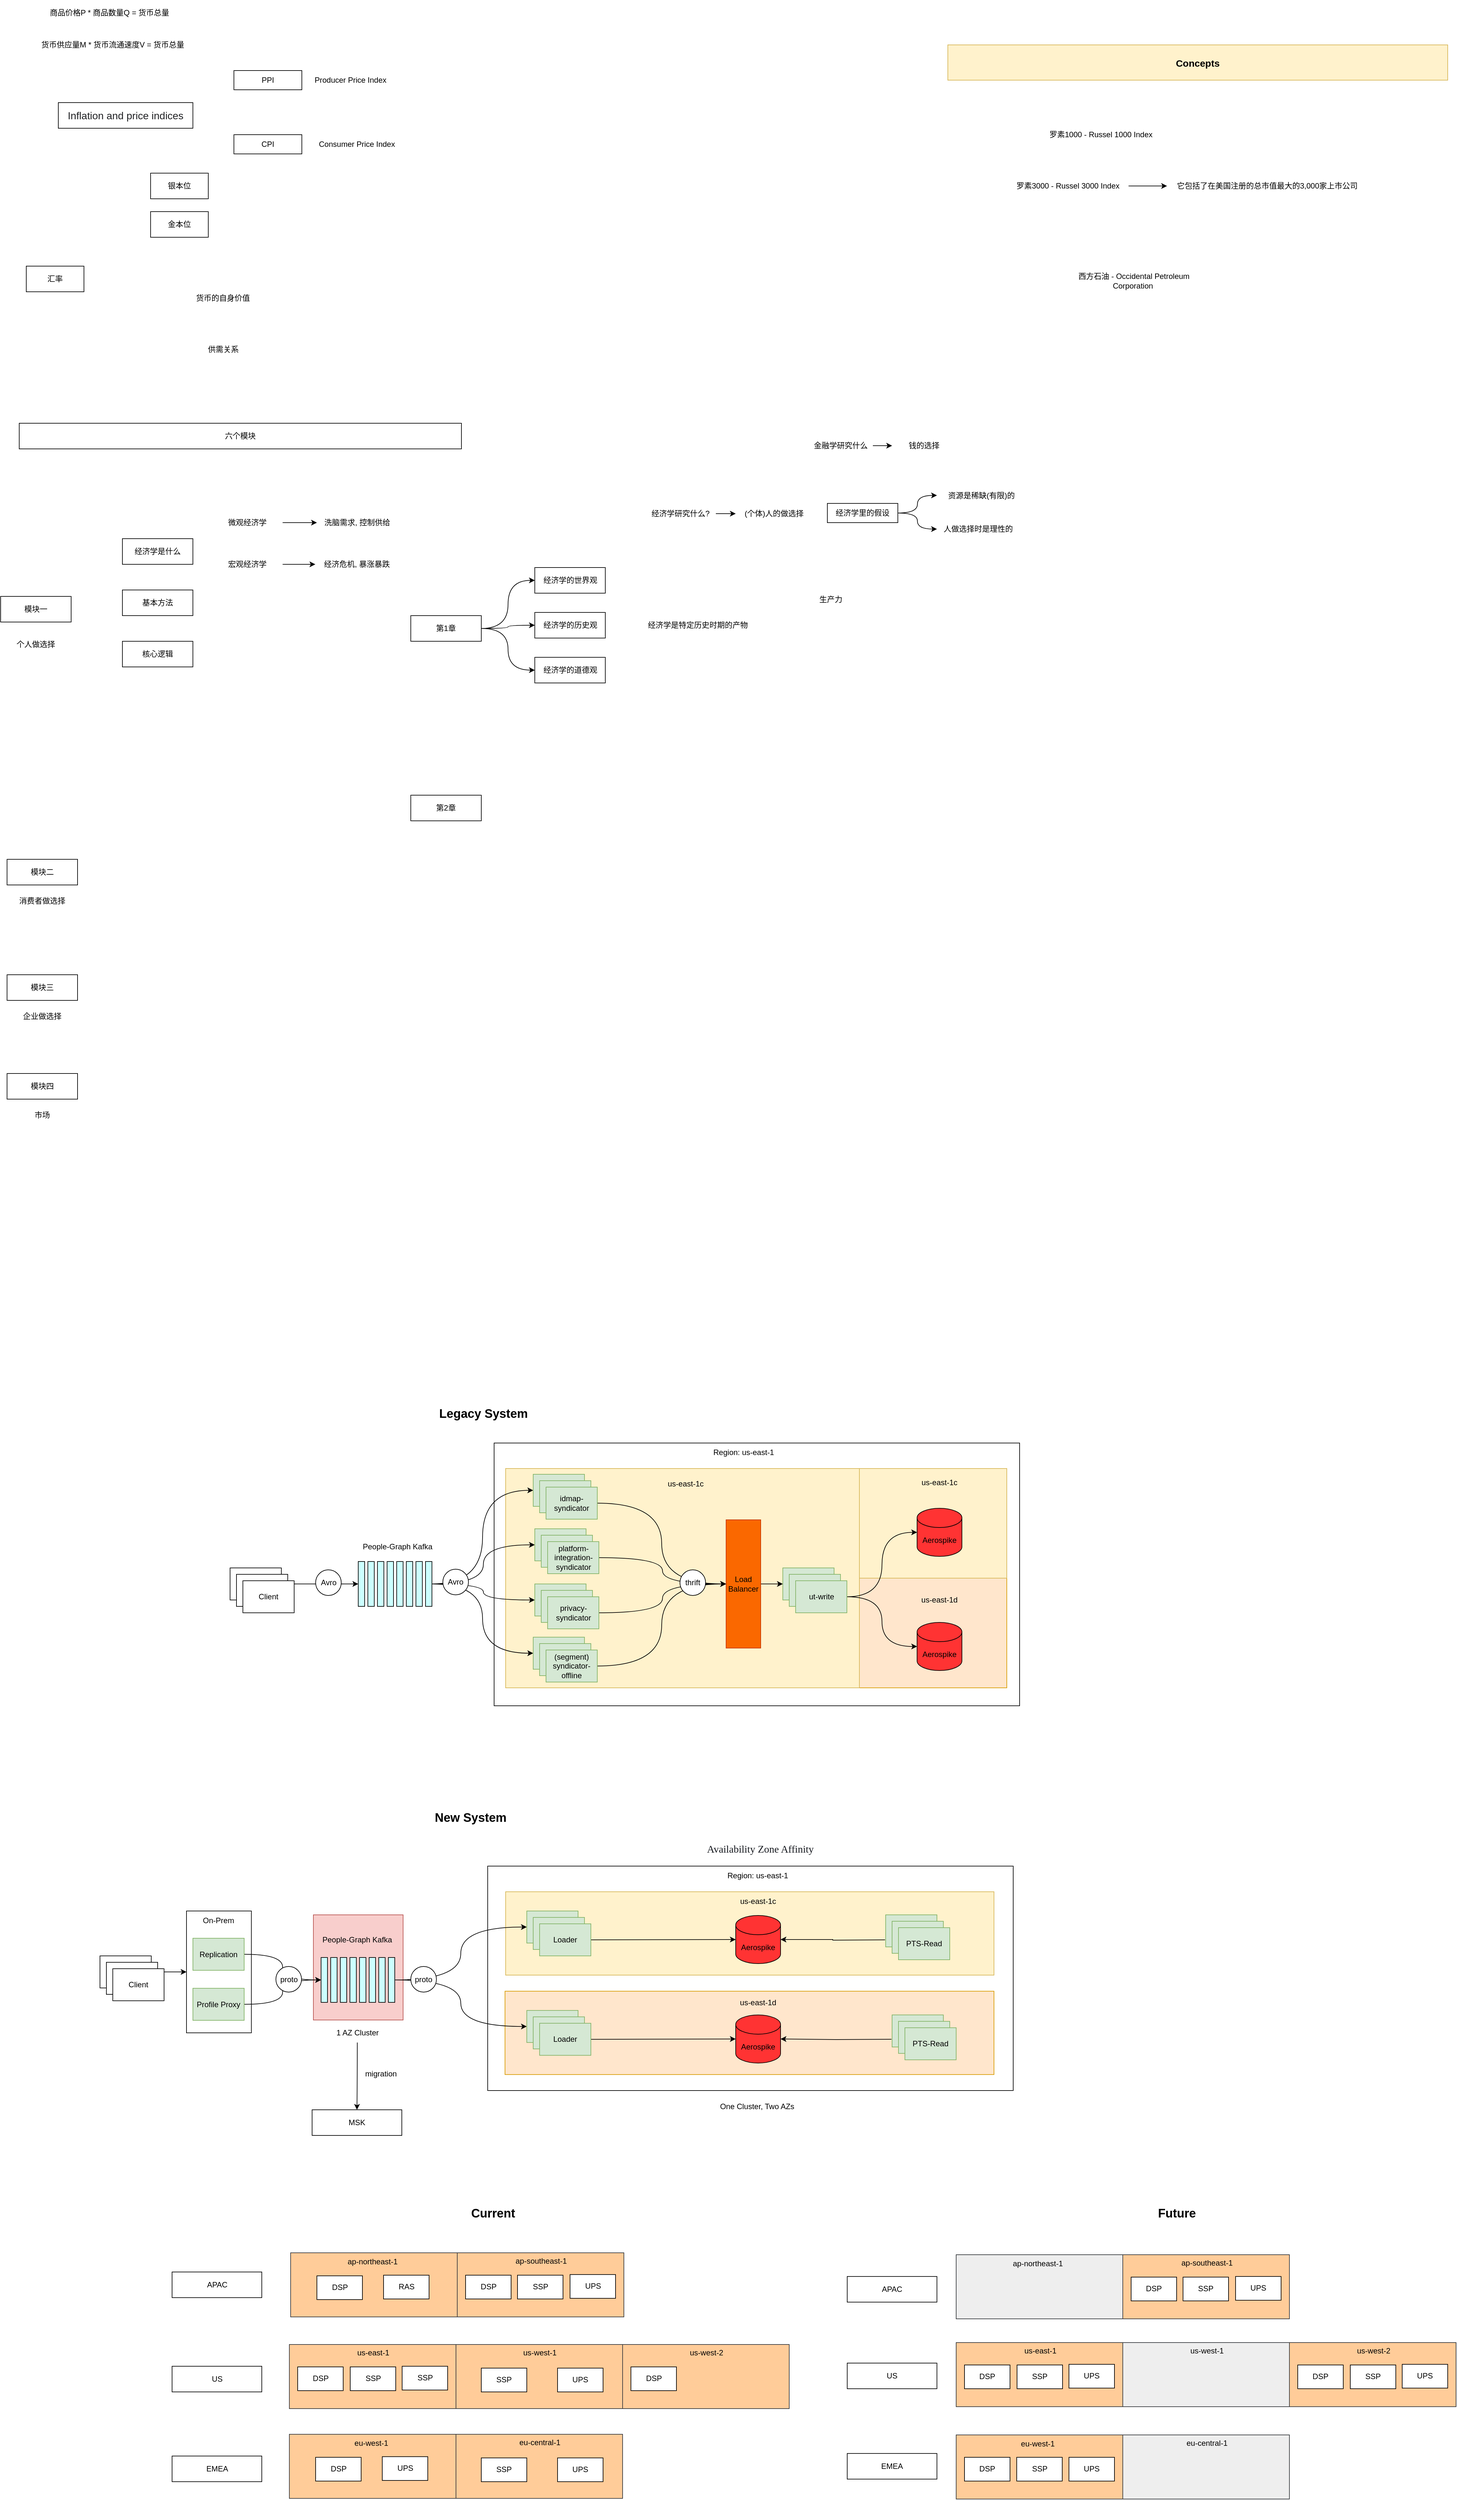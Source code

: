 <mxfile version="21.5.1" type="github">
  <diagram id="FEQaooY9dVQ4uySeMqfo" name="Page-1">
    <mxGraphModel dx="1134" dy="597" grid="1" gridSize="10" guides="1" tooltips="1" connect="1" arrows="1" fold="1" page="1" pageScale="1" pageWidth="827" pageHeight="1169" math="0" shadow="0">
      <root>
        <mxCell id="0" />
        <mxCell id="1" parent="0" />
        <mxCell id="v97wUEo3RC2g7USDm_2v-241" value="" style="rounded=0;whiteSpace=wrap;html=1;fillColor=#ffcc99;strokeColor=#36393d;" parent="1" vertex="1">
          <mxGeometry x="752.5" y="3553" width="260" height="100" as="geometry" />
        </mxCell>
        <mxCell id="v97wUEo3RC2g7USDm_2v-229" value="" style="rounded=0;whiteSpace=wrap;html=1;fillColor=#ffcc99;strokeColor=#36393d;" parent="1" vertex="1">
          <mxGeometry x="492.5" y="3553" width="260" height="100" as="geometry" />
        </mxCell>
        <mxCell id="v97wUEo3RC2g7USDm_2v-215" value="" style="rounded=0;whiteSpace=wrap;html=1;fillColor=#f8cecc;strokeColor=#b85450;" parent="1" vertex="1">
          <mxGeometry x="528" y="3026" width="140" height="164" as="geometry" />
        </mxCell>
        <mxCell id="v97wUEo3RC2g7USDm_2v-212" value="" style="rounded=0;whiteSpace=wrap;html=1;" parent="1" vertex="1">
          <mxGeometry x="810" y="2290.25" width="820" height="409.75" as="geometry" />
        </mxCell>
        <mxCell id="v97wUEo3RC2g7USDm_2v-171" value="" style="rounded=0;whiteSpace=wrap;html=1;" parent="1" vertex="1">
          <mxGeometry x="330" y="3020" width="101.25" height="190" as="geometry" />
        </mxCell>
        <mxCell id="v97wUEo3RC2g7USDm_2v-160" value="" style="rounded=0;whiteSpace=wrap;html=1;fillColor=#ffe6cc;strokeColor=#d79b00;" parent="1" vertex="1">
          <mxGeometry x="1380" y="2501" width="230" height="171" as="geometry" />
        </mxCell>
        <mxCell id="v97wUEo3RC2g7USDm_2v-159" value="" style="rounded=0;whiteSpace=wrap;html=1;fillColor=#fff2cc;strokeColor=#d6b656;" parent="1" vertex="1">
          <mxGeometry x="1380" y="2330" width="230" height="171" as="geometry" />
        </mxCell>
        <mxCell id="v97wUEo3RC2g7USDm_2v-138" value="" style="rounded=0;whiteSpace=wrap;html=1;fillColor=#fff2cc;strokeColor=#d6b656;" parent="1" vertex="1">
          <mxGeometry x="828" y="2330" width="552" height="342" as="geometry" />
        </mxCell>
        <mxCell id="v97wUEo3RC2g7USDm_2v-134" value="" style="rounded=0;whiteSpace=wrap;html=1;" parent="1" vertex="1">
          <mxGeometry x="800" y="2950" width="820" height="350" as="geometry" />
        </mxCell>
        <mxCell id="v97wUEo3RC2g7USDm_2v-127" value="" style="rounded=0;whiteSpace=wrap;html=1;fillColor=#ffe6cc;strokeColor=#d79b00;" parent="1" vertex="1">
          <mxGeometry x="827" y="3145.07" width="763" height="130" as="geometry" />
        </mxCell>
        <mxCell id="v97wUEo3RC2g7USDm_2v-126" value="" style="rounded=0;whiteSpace=wrap;html=1;fillColor=#fff2cc;strokeColor=#d6b656;" parent="1" vertex="1">
          <mxGeometry x="828" y="2990" width="762" height="130" as="geometry" />
        </mxCell>
        <mxCell id="7ZAmrwiSJ0UzYu6t1PN0-1" value="&lt;meta charset=&quot;utf-8&quot;&gt;&lt;span style=&quot;color: rgb(32, 33, 36); font-family: arial, sans-serif; font-size: 16px; font-style: normal; font-variant-ligatures: normal; font-variant-caps: normal; font-weight: 400; letter-spacing: normal; orphans: 2; text-align: left; text-indent: 0px; text-transform: none; widows: 2; word-spacing: 0px; -webkit-text-stroke-width: 0px; background-color: rgb(255, 255, 255); text-decoration-thickness: initial; text-decoration-style: initial; text-decoration-color: initial; float: none; display: inline !important;&quot;&gt;Inflation and price indices&lt;/span&gt;" style="rounded=0;whiteSpace=wrap;html=1;" parent="1" vertex="1">
          <mxGeometry x="130" y="200" width="210" height="40" as="geometry" />
        </mxCell>
        <mxCell id="7ZAmrwiSJ0UzYu6t1PN0-2" value="PPI" style="rounded=0;whiteSpace=wrap;html=1;" parent="1" vertex="1">
          <mxGeometry x="404" y="150" width="106" height="30" as="geometry" />
        </mxCell>
        <mxCell id="7ZAmrwiSJ0UzYu6t1PN0-3" value="CPI" style="rounded=0;whiteSpace=wrap;html=1;" parent="1" vertex="1">
          <mxGeometry x="404" y="250" width="106" height="30" as="geometry" />
        </mxCell>
        <mxCell id="7ZAmrwiSJ0UzYu6t1PN0-4" value="商品价格P * 商品数量Q = 货币总量" style="text;html=1;strokeColor=none;fillColor=none;align=center;verticalAlign=middle;whiteSpace=wrap;rounded=0;" parent="1" vertex="1">
          <mxGeometry x="100" y="40" width="220" height="40" as="geometry" />
        </mxCell>
        <mxCell id="7ZAmrwiSJ0UzYu6t1PN0-5" value="货币供应量M * 货币流通速度V = 货币总量" style="text;html=1;strokeColor=none;fillColor=none;align=center;verticalAlign=middle;whiteSpace=wrap;rounded=0;" parent="1" vertex="1">
          <mxGeometry x="100" y="90" width="230" height="40" as="geometry" />
        </mxCell>
        <mxCell id="7yAb5BUQetIWKF0Ahpb2-2" value="Consumer Price Index" style="text;html=1;strokeColor=none;fillColor=none;align=center;verticalAlign=middle;whiteSpace=wrap;rounded=0;" parent="1" vertex="1">
          <mxGeometry x="531" y="250" width="130" height="30" as="geometry" />
        </mxCell>
        <mxCell id="7yAb5BUQetIWKF0Ahpb2-3" value="Producer Price Index" style="text;html=1;strokeColor=none;fillColor=none;align=center;verticalAlign=middle;whiteSpace=wrap;rounded=0;" parent="1" vertex="1">
          <mxGeometry x="521" y="150" width="130" height="30" as="geometry" />
        </mxCell>
        <mxCell id="p8B3vNbWqnkyeuB6N2Xi-1" value="汇率" style="rounded=0;whiteSpace=wrap;html=1;" parent="1" vertex="1">
          <mxGeometry x="80" y="455" width="90" height="40" as="geometry" />
        </mxCell>
        <mxCell id="p8B3vNbWqnkyeuB6N2Xi-2" value="银本位" style="rounded=0;whiteSpace=wrap;html=1;" parent="1" vertex="1">
          <mxGeometry x="274" y="310" width="90" height="40" as="geometry" />
        </mxCell>
        <mxCell id="p8B3vNbWqnkyeuB6N2Xi-3" value="金本位" style="rounded=0;whiteSpace=wrap;html=1;" parent="1" vertex="1">
          <mxGeometry x="274" y="370" width="90" height="40" as="geometry" />
        </mxCell>
        <mxCell id="p8B3vNbWqnkyeuB6N2Xi-4" value="货币的自身价值" style="text;html=1;strokeColor=none;fillColor=none;align=center;verticalAlign=middle;whiteSpace=wrap;rounded=0;" parent="1" vertex="1">
          <mxGeometry x="294" y="490" width="186" height="30" as="geometry" />
        </mxCell>
        <mxCell id="p8B3vNbWqnkyeuB6N2Xi-5" value="供需关系" style="text;html=1;strokeColor=none;fillColor=none;align=center;verticalAlign=middle;whiteSpace=wrap;rounded=0;" parent="1" vertex="1">
          <mxGeometry x="330" y="570" width="115" height="30" as="geometry" />
        </mxCell>
        <mxCell id="v97wUEo3RC2g7USDm_2v-1" value="经济学是什么" style="rounded=0;whiteSpace=wrap;html=1;" parent="1" vertex="1">
          <mxGeometry x="230" y="880" width="110" height="40" as="geometry" />
        </mxCell>
        <mxCell id="v97wUEo3RC2g7USDm_2v-2" value="模块一" style="rounded=0;whiteSpace=wrap;html=1;" parent="1" vertex="1">
          <mxGeometry x="40" y="970" width="110" height="40" as="geometry" />
        </mxCell>
        <mxCell id="v97wUEo3RC2g7USDm_2v-3" value="基本方法" style="rounded=0;whiteSpace=wrap;html=1;" parent="1" vertex="1">
          <mxGeometry x="230" y="960" width="110" height="40" as="geometry" />
        </mxCell>
        <mxCell id="v97wUEo3RC2g7USDm_2v-4" value="核心逻辑" style="rounded=0;whiteSpace=wrap;html=1;" parent="1" vertex="1">
          <mxGeometry x="230" y="1040" width="110" height="40" as="geometry" />
        </mxCell>
        <mxCell id="v97wUEo3RC2g7USDm_2v-5" value="模块二" style="rounded=0;whiteSpace=wrap;html=1;" parent="1" vertex="1">
          <mxGeometry x="50" y="1380" width="110" height="40" as="geometry" />
        </mxCell>
        <mxCell id="v97wUEo3RC2g7USDm_2v-6" value="六个模块" style="rounded=0;whiteSpace=wrap;html=1;" parent="1" vertex="1">
          <mxGeometry x="69" y="700" width="690" height="40" as="geometry" />
        </mxCell>
        <mxCell id="v97wUEo3RC2g7USDm_2v-7" value="洗脑需求, 控制供给" style="text;html=1;strokeColor=none;fillColor=none;align=center;verticalAlign=middle;whiteSpace=wrap;rounded=0;" parent="1" vertex="1">
          <mxGeometry x="533.5" y="845" width="125" height="20" as="geometry" />
        </mxCell>
        <mxCell id="v97wUEo3RC2g7USDm_2v-8" value="经济危机, 暴涨暴跌" style="text;html=1;strokeColor=none;fillColor=none;align=center;verticalAlign=middle;whiteSpace=wrap;rounded=0;" parent="1" vertex="1">
          <mxGeometry x="531" y="910" width="130" height="20" as="geometry" />
        </mxCell>
        <mxCell id="v97wUEo3RC2g7USDm_2v-13" value="" style="edgeStyle=orthogonalEdgeStyle;rounded=0;orthogonalLoop=1;jettySize=auto;html=1;" parent="1" source="v97wUEo3RC2g7USDm_2v-9" target="v97wUEo3RC2g7USDm_2v-7" edge="1">
          <mxGeometry relative="1" as="geometry" />
        </mxCell>
        <mxCell id="v97wUEo3RC2g7USDm_2v-9" value="微观经济学" style="text;html=1;strokeColor=none;fillColor=none;align=center;verticalAlign=middle;whiteSpace=wrap;rounded=0;" parent="1" vertex="1">
          <mxGeometry x="370" y="840" width="110" height="30" as="geometry" />
        </mxCell>
        <mxCell id="v97wUEo3RC2g7USDm_2v-12" value="" style="edgeStyle=orthogonalEdgeStyle;rounded=0;orthogonalLoop=1;jettySize=auto;html=1;curved=1;" parent="1" source="v97wUEo3RC2g7USDm_2v-10" target="v97wUEo3RC2g7USDm_2v-8" edge="1">
          <mxGeometry relative="1" as="geometry" />
        </mxCell>
        <mxCell id="v97wUEo3RC2g7USDm_2v-10" value="宏观经济学" style="text;html=1;strokeColor=none;fillColor=none;align=center;verticalAlign=middle;whiteSpace=wrap;rounded=0;" parent="1" vertex="1">
          <mxGeometry x="370" y="905" width="110" height="30" as="geometry" />
        </mxCell>
        <mxCell id="v97wUEo3RC2g7USDm_2v-22" style="edgeStyle=orthogonalEdgeStyle;curved=1;rounded=0;orthogonalLoop=1;jettySize=auto;html=1;entryX=0;entryY=0.5;entryDx=0;entryDy=0;" parent="1" source="v97wUEo3RC2g7USDm_2v-15" target="v97wUEo3RC2g7USDm_2v-16" edge="1">
          <mxGeometry relative="1" as="geometry" />
        </mxCell>
        <mxCell id="v97wUEo3RC2g7USDm_2v-23" style="edgeStyle=orthogonalEdgeStyle;curved=1;rounded=0;orthogonalLoop=1;jettySize=auto;html=1;entryX=0;entryY=0.5;entryDx=0;entryDy=0;" parent="1" source="v97wUEo3RC2g7USDm_2v-15" target="v97wUEo3RC2g7USDm_2v-17" edge="1">
          <mxGeometry relative="1" as="geometry" />
        </mxCell>
        <mxCell id="v97wUEo3RC2g7USDm_2v-24" style="edgeStyle=orthogonalEdgeStyle;curved=1;rounded=0;orthogonalLoop=1;jettySize=auto;html=1;entryX=0;entryY=0.5;entryDx=0;entryDy=0;" parent="1" source="v97wUEo3RC2g7USDm_2v-15" target="v97wUEo3RC2g7USDm_2v-18" edge="1">
          <mxGeometry relative="1" as="geometry" />
        </mxCell>
        <mxCell id="v97wUEo3RC2g7USDm_2v-15" value="第1章" style="rounded=0;whiteSpace=wrap;html=1;" parent="1" vertex="1">
          <mxGeometry x="680" y="1000" width="110" height="40" as="geometry" />
        </mxCell>
        <mxCell id="v97wUEo3RC2g7USDm_2v-16" value="经济学的世界观" style="rounded=0;whiteSpace=wrap;html=1;" parent="1" vertex="1">
          <mxGeometry x="873.5" y="925" width="110" height="40" as="geometry" />
        </mxCell>
        <mxCell id="v97wUEo3RC2g7USDm_2v-17" value="经济学的历史观" style="rounded=0;whiteSpace=wrap;html=1;" parent="1" vertex="1">
          <mxGeometry x="873.5" y="995" width="110" height="40" as="geometry" />
        </mxCell>
        <mxCell id="v97wUEo3RC2g7USDm_2v-18" value="经济学的道德观" style="rounded=0;whiteSpace=wrap;html=1;" parent="1" vertex="1">
          <mxGeometry x="873.5" y="1065" width="110" height="40" as="geometry" />
        </mxCell>
        <mxCell id="v97wUEo3RC2g7USDm_2v-27" style="edgeStyle=orthogonalEdgeStyle;curved=1;rounded=0;orthogonalLoop=1;jettySize=auto;html=1;entryX=0;entryY=0.5;entryDx=0;entryDy=0;" parent="1" source="v97wUEo3RC2g7USDm_2v-20" target="v97wUEo3RC2g7USDm_2v-26" edge="1">
          <mxGeometry relative="1" as="geometry" />
        </mxCell>
        <mxCell id="v97wUEo3RC2g7USDm_2v-20" value="经济学研究什么?" style="text;html=1;strokeColor=none;fillColor=none;align=center;verticalAlign=middle;whiteSpace=wrap;rounded=0;" parent="1" vertex="1">
          <mxGeometry x="1046" y="826" width="110" height="30" as="geometry" />
        </mxCell>
        <mxCell id="v97wUEo3RC2g7USDm_2v-25" value="第2章" style="rounded=0;whiteSpace=wrap;html=1;" parent="1" vertex="1">
          <mxGeometry x="680" y="1280" width="110" height="40" as="geometry" />
        </mxCell>
        <mxCell id="v97wUEo3RC2g7USDm_2v-26" value="(个体)人的做选择" style="text;html=1;strokeColor=none;fillColor=none;align=center;verticalAlign=middle;whiteSpace=wrap;rounded=0;" parent="1" vertex="1">
          <mxGeometry x="1187" y="831" width="120" height="20" as="geometry" />
        </mxCell>
        <mxCell id="v97wUEo3RC2g7USDm_2v-30" value="" style="edgeStyle=orthogonalEdgeStyle;curved=1;rounded=0;orthogonalLoop=1;jettySize=auto;html=1;" parent="1" source="v97wUEo3RC2g7USDm_2v-28" target="v97wUEo3RC2g7USDm_2v-29" edge="1">
          <mxGeometry relative="1" as="geometry" />
        </mxCell>
        <mxCell id="v97wUEo3RC2g7USDm_2v-28" value="金融学研究什么" style="text;html=1;strokeColor=none;fillColor=none;align=center;verticalAlign=middle;whiteSpace=wrap;rounded=0;" parent="1" vertex="1">
          <mxGeometry x="1301" y="720" width="100" height="30" as="geometry" />
        </mxCell>
        <mxCell id="v97wUEo3RC2g7USDm_2v-29" value="钱的选择" style="text;html=1;strokeColor=none;fillColor=none;align=center;verticalAlign=middle;whiteSpace=wrap;rounded=0;" parent="1" vertex="1">
          <mxGeometry x="1431" y="725" width="100" height="20" as="geometry" />
        </mxCell>
        <mxCell id="v97wUEo3RC2g7USDm_2v-36" style="edgeStyle=orthogonalEdgeStyle;curved=1;rounded=0;orthogonalLoop=1;jettySize=auto;html=1;entryX=0;entryY=0.5;entryDx=0;entryDy=0;" parent="1" source="v97wUEo3RC2g7USDm_2v-31" target="v97wUEo3RC2g7USDm_2v-32" edge="1">
          <mxGeometry relative="1" as="geometry" />
        </mxCell>
        <mxCell id="v97wUEo3RC2g7USDm_2v-38" style="edgeStyle=orthogonalEdgeStyle;curved=1;rounded=0;orthogonalLoop=1;jettySize=auto;html=1;entryX=0;entryY=0.5;entryDx=0;entryDy=0;" parent="1" source="v97wUEo3RC2g7USDm_2v-31" target="v97wUEo3RC2g7USDm_2v-35" edge="1">
          <mxGeometry relative="1" as="geometry" />
        </mxCell>
        <mxCell id="v97wUEo3RC2g7USDm_2v-31" value="经济学里的假设" style="rounded=0;whiteSpace=wrap;html=1;" parent="1" vertex="1">
          <mxGeometry x="1330" y="825" width="110" height="30" as="geometry" />
        </mxCell>
        <mxCell id="v97wUEo3RC2g7USDm_2v-32" value="资源是稀缺(有限)的" style="text;html=1;strokeColor=none;fillColor=none;align=center;verticalAlign=middle;whiteSpace=wrap;rounded=0;" parent="1" vertex="1">
          <mxGeometry x="1501" y="795" width="139" height="35" as="geometry" />
        </mxCell>
        <mxCell id="v97wUEo3RC2g7USDm_2v-35" value="人做选择时是理性的" style="text;html=1;strokeColor=none;fillColor=none;align=center;verticalAlign=middle;whiteSpace=wrap;rounded=0;" parent="1" vertex="1">
          <mxGeometry x="1501" y="850" width="129" height="30" as="geometry" />
        </mxCell>
        <mxCell id="v97wUEo3RC2g7USDm_2v-39" value="个人做选择" style="text;html=1;strokeColor=none;fillColor=none;align=center;verticalAlign=middle;whiteSpace=wrap;rounded=0;" parent="1" vertex="1">
          <mxGeometry x="40" y="1030" width="110" height="30" as="geometry" />
        </mxCell>
        <mxCell id="v97wUEo3RC2g7USDm_2v-40" value="消费者做选择" style="text;html=1;strokeColor=none;fillColor=none;align=center;verticalAlign=middle;whiteSpace=wrap;rounded=0;" parent="1" vertex="1">
          <mxGeometry x="50" y="1430" width="110" height="30" as="geometry" />
        </mxCell>
        <mxCell id="v97wUEo3RC2g7USDm_2v-41" value="模块三" style="rounded=0;whiteSpace=wrap;html=1;" parent="1" vertex="1">
          <mxGeometry x="50" y="1560" width="110" height="40" as="geometry" />
        </mxCell>
        <mxCell id="v97wUEo3RC2g7USDm_2v-42" value="企业做选择" style="text;html=1;strokeColor=none;fillColor=none;align=center;verticalAlign=middle;whiteSpace=wrap;rounded=0;" parent="1" vertex="1">
          <mxGeometry x="50" y="1610" width="110" height="30" as="geometry" />
        </mxCell>
        <mxCell id="v97wUEo3RC2g7USDm_2v-43" value="模块四" style="rounded=0;whiteSpace=wrap;html=1;" parent="1" vertex="1">
          <mxGeometry x="50" y="1714" width="110" height="40" as="geometry" />
        </mxCell>
        <mxCell id="v97wUEo3RC2g7USDm_2v-44" value="市场" style="text;html=1;strokeColor=none;fillColor=none;align=center;verticalAlign=middle;whiteSpace=wrap;rounded=0;" parent="1" vertex="1">
          <mxGeometry x="50" y="1764" width="110" height="30" as="geometry" />
        </mxCell>
        <mxCell id="v97wUEo3RC2g7USDm_2v-45" value="经济学是特定历史时期的产物" style="text;html=1;strokeColor=none;fillColor=none;align=center;verticalAlign=middle;whiteSpace=wrap;rounded=0;" parent="1" vertex="1">
          <mxGeometry x="1046" y="1000" width="164" height="30" as="geometry" />
        </mxCell>
        <mxCell id="v97wUEo3RC2g7USDm_2v-46" value="生产力" style="text;html=1;strokeColor=none;fillColor=none;align=center;verticalAlign=middle;whiteSpace=wrap;rounded=0;" parent="1" vertex="1">
          <mxGeometry x="1301" y="960" width="69" height="30" as="geometry" />
        </mxCell>
        <mxCell id="v97wUEo3RC2g7USDm_2v-47" value="" style="rounded=0;whiteSpace=wrap;html=1;fillColor=#CCFFFF;" parent="1" vertex="1">
          <mxGeometry x="598" y="2475" width="10" height="70" as="geometry" />
        </mxCell>
        <mxCell id="v97wUEo3RC2g7USDm_2v-48" value="" style="rounded=0;whiteSpace=wrap;html=1;fillColor=#CCFFFF;" parent="1" vertex="1">
          <mxGeometry x="613" y="2475" width="10" height="70" as="geometry" />
        </mxCell>
        <mxCell id="v97wUEo3RC2g7USDm_2v-49" value="" style="rounded=0;whiteSpace=wrap;html=1;fillColor=#CCFFFF;" parent="1" vertex="1">
          <mxGeometry x="628" y="2475" width="10" height="70" as="geometry" />
        </mxCell>
        <mxCell id="v97wUEo3RC2g7USDm_2v-50" value="" style="rounded=0;whiteSpace=wrap;html=1;fillColor=#CCFFFF;" parent="1" vertex="1">
          <mxGeometry x="643" y="2475" width="10" height="70" as="geometry" />
        </mxCell>
        <mxCell id="v97wUEo3RC2g7USDm_2v-51" value="" style="rounded=0;whiteSpace=wrap;html=1;fillColor=#CCFFFF;" parent="1" vertex="1">
          <mxGeometry x="658" y="2475" width="10" height="70" as="geometry" />
        </mxCell>
        <mxCell id="v97wUEo3RC2g7USDm_2v-52" value="" style="rounded=0;whiteSpace=wrap;html=1;fillColor=#CCFFFF;" parent="1" vertex="1">
          <mxGeometry x="673" y="2475" width="10" height="70" as="geometry" />
        </mxCell>
        <mxCell id="v97wUEo3RC2g7USDm_2v-53" value="" style="rounded=0;whiteSpace=wrap;html=1;fillColor=#CCFFFF;" parent="1" vertex="1">
          <mxGeometry x="688" y="2475" width="10" height="70" as="geometry" />
        </mxCell>
        <mxCell id="v97wUEo3RC2g7USDm_2v-65" style="edgeStyle=orthogonalEdgeStyle;curved=1;rounded=0;orthogonalLoop=1;jettySize=auto;html=1;entryX=0;entryY=0.5;entryDx=0;entryDy=0;" parent="1" source="v97wUEo3RC2g7USDm_2v-54" target="v97wUEo3RC2g7USDm_2v-62" edge="1">
          <mxGeometry relative="1" as="geometry" />
        </mxCell>
        <mxCell id="v97wUEo3RC2g7USDm_2v-155" style="edgeStyle=orthogonalEdgeStyle;curved=1;rounded=0;orthogonalLoop=1;jettySize=auto;html=1;entryX=0;entryY=0.5;entryDx=0;entryDy=0;" parent="1" source="v97wUEo3RC2g7USDm_2v-54" target="v97wUEo3RC2g7USDm_2v-140" edge="1">
          <mxGeometry relative="1" as="geometry" />
        </mxCell>
        <mxCell id="v97wUEo3RC2g7USDm_2v-156" style="edgeStyle=orthogonalEdgeStyle;curved=1;rounded=0;orthogonalLoop=1;jettySize=auto;html=1;entryX=0;entryY=0.5;entryDx=0;entryDy=0;" parent="1" source="v97wUEo3RC2g7USDm_2v-54" target="v97wUEo3RC2g7USDm_2v-143" edge="1">
          <mxGeometry relative="1" as="geometry" />
        </mxCell>
        <mxCell id="v97wUEo3RC2g7USDm_2v-157" style="edgeStyle=orthogonalEdgeStyle;curved=1;rounded=0;orthogonalLoop=1;jettySize=auto;html=1;entryX=0;entryY=0.5;entryDx=0;entryDy=0;" parent="1" source="v97wUEo3RC2g7USDm_2v-54" target="v97wUEo3RC2g7USDm_2v-146" edge="1">
          <mxGeometry relative="1" as="geometry" />
        </mxCell>
        <mxCell id="v97wUEo3RC2g7USDm_2v-54" value="" style="rounded=0;whiteSpace=wrap;html=1;fillColor=#CCFFFF;" parent="1" vertex="1">
          <mxGeometry x="703" y="2475" width="10" height="70" as="geometry" />
        </mxCell>
        <mxCell id="v97wUEo3RC2g7USDm_2v-60" style="edgeStyle=orthogonalEdgeStyle;curved=1;rounded=0;orthogonalLoop=1;jettySize=auto;html=1;entryX=0;entryY=0.5;entryDx=0;entryDy=0;" parent="1" source="v97wUEo3RC2g7USDm_2v-56" target="v97wUEo3RC2g7USDm_2v-47" edge="1">
          <mxGeometry relative="1" as="geometry" />
        </mxCell>
        <mxCell id="v97wUEo3RC2g7USDm_2v-56" value="Client" style="rounded=0;whiteSpace=wrap;html=1;" parent="1" vertex="1">
          <mxGeometry x="398" y="2485" width="80" height="50" as="geometry" />
        </mxCell>
        <mxCell id="v97wUEo3RC2g7USDm_2v-62" value="Syndicator" style="rounded=0;whiteSpace=wrap;html=1;fillColor=#d5e8d4;strokeColor=#82b366;" parent="1" vertex="1">
          <mxGeometry x="871" y="2339" width="80" height="50" as="geometry" />
        </mxCell>
        <mxCell id="v97wUEo3RC2g7USDm_2v-63" value="Syndicator" style="rounded=0;whiteSpace=wrap;html=1;fillColor=#d5e8d4;strokeColor=#82b366;" parent="1" vertex="1">
          <mxGeometry x="881" y="2349" width="80" height="50" as="geometry" />
        </mxCell>
        <mxCell id="v97wUEo3RC2g7USDm_2v-151" style="edgeStyle=orthogonalEdgeStyle;curved=1;rounded=0;orthogonalLoop=1;jettySize=auto;html=1;entryX=0;entryY=0.5;entryDx=0;entryDy=0;" parent="1" source="v97wUEo3RC2g7USDm_2v-64" target="v97wUEo3RC2g7USDm_2v-80" edge="1">
          <mxGeometry relative="1" as="geometry" />
        </mxCell>
        <mxCell id="v97wUEo3RC2g7USDm_2v-64" value="idmap-syndicator" style="rounded=0;whiteSpace=wrap;html=1;fillColor=#d5e8d4;strokeColor=#82b366;" parent="1" vertex="1">
          <mxGeometry x="891" y="2359" width="80" height="50" as="geometry" />
        </mxCell>
        <mxCell id="v97wUEo3RC2g7USDm_2v-66" value="Avro" style="ellipse;whiteSpace=wrap;html=1;" parent="1" vertex="1">
          <mxGeometry x="730" y="2487" width="40" height="40" as="geometry" />
        </mxCell>
        <mxCell id="v97wUEo3RC2g7USDm_2v-72" value="ut-write" style="rounded=0;whiteSpace=wrap;html=1;fillColor=#d5e8d4;strokeColor=#82b366;" parent="1" vertex="1">
          <mxGeometry x="1260.5" y="2485" width="80" height="50" as="geometry" />
        </mxCell>
        <mxCell id="v97wUEo3RC2g7USDm_2v-73" value="ut-write" style="rounded=0;whiteSpace=wrap;html=1;fillColor=#d5e8d4;strokeColor=#82b366;" parent="1" vertex="1">
          <mxGeometry x="1270.5" y="2495" width="80" height="50" as="geometry" />
        </mxCell>
        <mxCell id="v97wUEo3RC2g7USDm_2v-164" style="edgeStyle=orthogonalEdgeStyle;curved=1;rounded=0;orthogonalLoop=1;jettySize=auto;html=1;entryX=0;entryY=0.5;entryDx=0;entryDy=0;entryPerimeter=0;" parent="1" source="v97wUEo3RC2g7USDm_2v-74" target="v97wUEo3RC2g7USDm_2v-76" edge="1">
          <mxGeometry relative="1" as="geometry" />
        </mxCell>
        <mxCell id="v97wUEo3RC2g7USDm_2v-166" style="edgeStyle=orthogonalEdgeStyle;curved=1;rounded=0;orthogonalLoop=1;jettySize=auto;html=1;entryX=0;entryY=0.5;entryDx=0;entryDy=0;entryPerimeter=0;" parent="1" source="v97wUEo3RC2g7USDm_2v-74" target="v97wUEo3RC2g7USDm_2v-161" edge="1">
          <mxGeometry relative="1" as="geometry" />
        </mxCell>
        <mxCell id="v97wUEo3RC2g7USDm_2v-74" value="ut-write" style="rounded=0;whiteSpace=wrap;html=1;fillColor=#d5e8d4;strokeColor=#82b366;" parent="1" vertex="1">
          <mxGeometry x="1280.5" y="2505" width="80" height="50" as="geometry" />
        </mxCell>
        <mxCell id="v97wUEo3RC2g7USDm_2v-76" value="Aerospike" style="shape=cylinder3;whiteSpace=wrap;html=1;boundedLbl=1;backgroundOutline=1;size=15;fillColor=#FF3333;" parent="1" vertex="1">
          <mxGeometry x="1470" y="2392" width="70" height="75" as="geometry" />
        </mxCell>
        <mxCell id="v97wUEo3RC2g7USDm_2v-83" style="edgeStyle=orthogonalEdgeStyle;curved=1;rounded=0;orthogonalLoop=1;jettySize=auto;html=1;entryX=0;entryY=0.5;entryDx=0;entryDy=0;" parent="1" source="v97wUEo3RC2g7USDm_2v-80" target="v97wUEo3RC2g7USDm_2v-72" edge="1">
          <mxGeometry relative="1" as="geometry" />
        </mxCell>
        <mxCell id="v97wUEo3RC2g7USDm_2v-80" value="Load Balancer" style="rounded=0;whiteSpace=wrap;html=1;fillColor=#fa6800;fontColor=#000000;strokeColor=#C73500;" parent="1" vertex="1">
          <mxGeometry x="1172" y="2410" width="54" height="200" as="geometry" />
        </mxCell>
        <mxCell id="v97wUEo3RC2g7USDm_2v-86" value="" style="rounded=0;whiteSpace=wrap;html=1;fillColor=#CCFFFF;" parent="1" vertex="1">
          <mxGeometry x="540" y="3092.5" width="10" height="70" as="geometry" />
        </mxCell>
        <mxCell id="v97wUEo3RC2g7USDm_2v-87" value="" style="rounded=0;whiteSpace=wrap;html=1;fillColor=#CCFFFF;" parent="1" vertex="1">
          <mxGeometry x="555" y="3092.5" width="10" height="70" as="geometry" />
        </mxCell>
        <mxCell id="v97wUEo3RC2g7USDm_2v-88" value="" style="rounded=0;whiteSpace=wrap;html=1;fillColor=#CCFFFF;" parent="1" vertex="1">
          <mxGeometry x="570" y="3092.5" width="10" height="70" as="geometry" />
        </mxCell>
        <mxCell id="v97wUEo3RC2g7USDm_2v-89" value="" style="rounded=0;whiteSpace=wrap;html=1;fillColor=#CCFFFF;" parent="1" vertex="1">
          <mxGeometry x="585" y="3092.5" width="10" height="70" as="geometry" />
        </mxCell>
        <mxCell id="v97wUEo3RC2g7USDm_2v-90" value="" style="rounded=0;whiteSpace=wrap;html=1;fillColor=#CCFFFF;" parent="1" vertex="1">
          <mxGeometry x="600" y="3092.5" width="10" height="70" as="geometry" />
        </mxCell>
        <mxCell id="v97wUEo3RC2g7USDm_2v-91" value="" style="rounded=0;whiteSpace=wrap;html=1;fillColor=#CCFFFF;" parent="1" vertex="1">
          <mxGeometry x="615" y="3092.5" width="10" height="70" as="geometry" />
        </mxCell>
        <mxCell id="v97wUEo3RC2g7USDm_2v-92" value="" style="rounded=0;whiteSpace=wrap;html=1;fillColor=#CCFFFF;" parent="1" vertex="1">
          <mxGeometry x="630" y="3092.5" width="10" height="70" as="geometry" />
        </mxCell>
        <mxCell id="v97wUEo3RC2g7USDm_2v-93" style="edgeStyle=orthogonalEdgeStyle;curved=1;rounded=0;orthogonalLoop=1;jettySize=auto;html=1;entryX=0;entryY=0.5;entryDx=0;entryDy=0;" parent="1" source="v97wUEo3RC2g7USDm_2v-94" target="v97wUEo3RC2g7USDm_2v-100" edge="1">
          <mxGeometry relative="1" as="geometry" />
        </mxCell>
        <mxCell id="v97wUEo3RC2g7USDm_2v-128" style="edgeStyle=orthogonalEdgeStyle;curved=1;rounded=0;orthogonalLoop=1;jettySize=auto;html=1;entryX=0;entryY=0.5;entryDx=0;entryDy=0;exitX=1;exitY=0.5;exitDx=0;exitDy=0;" parent="1" source="v97wUEo3RC2g7USDm_2v-94" target="v97wUEo3RC2g7USDm_2v-121" edge="1">
          <mxGeometry relative="1" as="geometry">
            <mxPoint x="655" y="3112.499" as="sourcePoint" />
          </mxGeometry>
        </mxCell>
        <mxCell id="v97wUEo3RC2g7USDm_2v-94" value="" style="rounded=0;whiteSpace=wrap;html=1;fillColor=#CCFFFF;" parent="1" vertex="1">
          <mxGeometry x="645" y="3092.5" width="10" height="70" as="geometry" />
        </mxCell>
        <mxCell id="v97wUEo3RC2g7USDm_2v-95" value="People-Graph Kafka" style="text;html=1;strokeColor=none;fillColor=none;align=center;verticalAlign=middle;whiteSpace=wrap;rounded=0;" parent="1" vertex="1">
          <mxGeometry x="512.75" y="3050" width="166.5" height="30" as="geometry" />
        </mxCell>
        <mxCell id="v97wUEo3RC2g7USDm_2v-96" style="edgeStyle=orthogonalEdgeStyle;curved=1;rounded=0;orthogonalLoop=1;jettySize=auto;html=1;entryX=0;entryY=0.5;entryDx=0;entryDy=0;" parent="1" source="v97wUEo3RC2g7USDm_2v-97" target="v97wUEo3RC2g7USDm_2v-86" edge="1">
          <mxGeometry relative="1" as="geometry" />
        </mxCell>
        <mxCell id="v97wUEo3RC2g7USDm_2v-97" value="Replication" style="rounded=0;whiteSpace=wrap;html=1;fillColor=#d5e8d4;strokeColor=#82b366;" parent="1" vertex="1">
          <mxGeometry x="340" y="3062.5" width="80" height="50" as="geometry" />
        </mxCell>
        <mxCell id="v97wUEo3RC2g7USDm_2v-100" value="Loader" style="rounded=0;whiteSpace=wrap;html=1;fillColor=#d5e8d4;strokeColor=#82b366;" parent="1" vertex="1">
          <mxGeometry x="861" y="3020" width="80" height="50" as="geometry" />
        </mxCell>
        <mxCell id="v97wUEo3RC2g7USDm_2v-110" value="Aerospike" style="shape=cylinder3;whiteSpace=wrap;html=1;boundedLbl=1;backgroundOutline=1;size=15;fillColor=#FF3333;" parent="1" vertex="1">
          <mxGeometry x="1187" y="3027" width="70" height="75" as="geometry" />
        </mxCell>
        <mxCell id="v97wUEo3RC2g7USDm_2v-115" style="edgeStyle=orthogonalEdgeStyle;curved=1;rounded=0;orthogonalLoop=1;jettySize=auto;html=1;entryX=0;entryY=0.5;entryDx=0;entryDy=0;" parent="1" source="v97wUEo3RC2g7USDm_2v-114" target="v97wUEo3RC2g7USDm_2v-86" edge="1">
          <mxGeometry relative="1" as="geometry" />
        </mxCell>
        <mxCell id="v97wUEo3RC2g7USDm_2v-114" value="Profile Proxy" style="rounded=0;whiteSpace=wrap;html=1;fillColor=#d5e8d4;strokeColor=#82b366;" parent="1" vertex="1">
          <mxGeometry x="340" y="3140.5" width="80" height="50" as="geometry" />
        </mxCell>
        <mxCell id="v97wUEo3RC2g7USDm_2v-116" value="proto" style="ellipse;whiteSpace=wrap;html=1;" parent="1" vertex="1">
          <mxGeometry x="469.5" y="3106.5" width="40" height="40" as="geometry" />
        </mxCell>
        <mxCell id="v97wUEo3RC2g7USDm_2v-117" value="Loader" style="rounded=0;whiteSpace=wrap;html=1;fillColor=#d5e8d4;strokeColor=#82b366;" parent="1" vertex="1">
          <mxGeometry x="871" y="3030" width="80" height="50" as="geometry" />
        </mxCell>
        <mxCell id="v97wUEo3RC2g7USDm_2v-204" style="edgeStyle=orthogonalEdgeStyle;curved=1;rounded=0;orthogonalLoop=1;jettySize=auto;html=1;" parent="1" source="v97wUEo3RC2g7USDm_2v-118" target="v97wUEo3RC2g7USDm_2v-110" edge="1">
          <mxGeometry relative="1" as="geometry" />
        </mxCell>
        <mxCell id="v97wUEo3RC2g7USDm_2v-118" value="Loader" style="rounded=0;whiteSpace=wrap;html=1;fillColor=#d5e8d4;strokeColor=#82b366;" parent="1" vertex="1">
          <mxGeometry x="881" y="3040" width="80" height="50" as="geometry" />
        </mxCell>
        <mxCell id="v97wUEo3RC2g7USDm_2v-120" value="&lt;meta charset=&quot;utf-8&quot;&gt;&lt;span style=&quot;color: rgb(22, 25, 31); font-family: &amp;quot;Amazon Ember&amp;quot;; font-size: 16px; font-style: normal; font-variant-ligatures: normal; font-variant-caps: normal; font-weight: 400; letter-spacing: normal; orphans: 2; text-align: start; text-indent: 0px; text-transform: none; widows: 2; word-spacing: 0px; -webkit-text-stroke-width: 0px; background-color: rgb(255, 255, 255); text-decoration-thickness: initial; text-decoration-style: initial; text-decoration-color: initial; float: none; display: inline !important;&quot;&gt;Availability Zone Affinity&lt;/span&gt;" style="text;html=1;strokeColor=none;fillColor=none;align=center;verticalAlign=middle;whiteSpace=wrap;rounded=0;" parent="1" vertex="1">
          <mxGeometry x="1125.5" y="2908" width="199" height="30" as="geometry" />
        </mxCell>
        <mxCell id="v97wUEo3RC2g7USDm_2v-121" value="Loader" style="rounded=0;whiteSpace=wrap;html=1;fillColor=#d5e8d4;strokeColor=#82b366;" parent="1" vertex="1">
          <mxGeometry x="861" y="3175.07" width="80" height="50" as="geometry" />
        </mxCell>
        <mxCell id="v97wUEo3RC2g7USDm_2v-122" value="Aerospike" style="shape=cylinder3;whiteSpace=wrap;html=1;boundedLbl=1;backgroundOutline=1;size=15;fillColor=#FF3333;" parent="1" vertex="1">
          <mxGeometry x="1187" y="3182.07" width="70" height="75" as="geometry" />
        </mxCell>
        <mxCell id="v97wUEo3RC2g7USDm_2v-123" value="Loader" style="rounded=0;whiteSpace=wrap;html=1;fillColor=#d5e8d4;strokeColor=#82b366;" parent="1" vertex="1">
          <mxGeometry x="871" y="3185.07" width="80" height="50" as="geometry" />
        </mxCell>
        <mxCell id="v97wUEo3RC2g7USDm_2v-207" style="edgeStyle=orthogonalEdgeStyle;curved=1;rounded=0;orthogonalLoop=1;jettySize=auto;html=1;entryX=0;entryY=0.5;entryDx=0;entryDy=0;entryPerimeter=0;" parent="1" source="v97wUEo3RC2g7USDm_2v-125" target="v97wUEo3RC2g7USDm_2v-122" edge="1">
          <mxGeometry relative="1" as="geometry" />
        </mxCell>
        <mxCell id="v97wUEo3RC2g7USDm_2v-125" value="Loader" style="rounded=0;whiteSpace=wrap;html=1;fillColor=#d5e8d4;strokeColor=#82b366;" parent="1" vertex="1">
          <mxGeometry x="881" y="3195.07" width="80" height="50" as="geometry" />
        </mxCell>
        <mxCell id="v97wUEo3RC2g7USDm_2v-129" value="proto" style="ellipse;whiteSpace=wrap;html=1;" parent="1" vertex="1">
          <mxGeometry x="680" y="3106.5" width="40" height="40" as="geometry" />
        </mxCell>
        <mxCell id="v97wUEo3RC2g7USDm_2v-132" value="us-east-1c" style="text;html=1;strokeColor=none;fillColor=none;align=center;verticalAlign=middle;whiteSpace=wrap;rounded=0;" parent="1" vertex="1">
          <mxGeometry x="1192" y="2990" width="60" height="30" as="geometry" />
        </mxCell>
        <mxCell id="v97wUEo3RC2g7USDm_2v-133" value="us-east-1d" style="text;html=1;strokeColor=none;fillColor=none;align=center;verticalAlign=middle;whiteSpace=wrap;rounded=0;" parent="1" vertex="1">
          <mxGeometry x="1192" y="3147.5" width="60" height="30" as="geometry" />
        </mxCell>
        <mxCell id="v97wUEo3RC2g7USDm_2v-135" value="Region: us-east-1" style="text;html=1;strokeColor=none;fillColor=none;align=center;verticalAlign=middle;whiteSpace=wrap;rounded=0;" parent="1" vertex="1">
          <mxGeometry x="1171.5" y="2950" width="99" height="30" as="geometry" />
        </mxCell>
        <mxCell id="v97wUEo3RC2g7USDm_2v-214" style="edgeStyle=orthogonalEdgeStyle;curved=1;rounded=0;orthogonalLoop=1;jettySize=auto;html=1;entryX=0;entryY=0.5;entryDx=0;entryDy=0;fontSize=19;" parent="1" source="v97wUEo3RC2g7USDm_2v-136" target="v97wUEo3RC2g7USDm_2v-171" edge="1">
          <mxGeometry relative="1" as="geometry" />
        </mxCell>
        <mxCell id="v97wUEo3RC2g7USDm_2v-136" value="Client" style="rounded=0;whiteSpace=wrap;html=1;" parent="1" vertex="1">
          <mxGeometry x="195" y="3090" width="80" height="50" as="geometry" />
        </mxCell>
        <mxCell id="v97wUEo3RC2g7USDm_2v-139" value="us-east-1c" style="text;html=1;strokeColor=none;fillColor=none;align=center;verticalAlign=middle;whiteSpace=wrap;rounded=0;" parent="1" vertex="1">
          <mxGeometry x="1054" y="2339" width="110" height="30" as="geometry" />
        </mxCell>
        <mxCell id="v97wUEo3RC2g7USDm_2v-140" value="Syndicator" style="rounded=0;whiteSpace=wrap;html=1;fillColor=#d5e8d4;strokeColor=#82b366;" parent="1" vertex="1">
          <mxGeometry x="873.5" y="2424" width="80" height="50" as="geometry" />
        </mxCell>
        <mxCell id="v97wUEo3RC2g7USDm_2v-141" value="Syndicator" style="rounded=0;whiteSpace=wrap;html=1;fillColor=#d5e8d4;strokeColor=#82b366;" parent="1" vertex="1">
          <mxGeometry x="883.5" y="2434" width="80" height="50" as="geometry" />
        </mxCell>
        <mxCell id="v97wUEo3RC2g7USDm_2v-152" style="edgeStyle=orthogonalEdgeStyle;curved=1;rounded=0;orthogonalLoop=1;jettySize=auto;html=1;entryX=0;entryY=0.5;entryDx=0;entryDy=0;" parent="1" source="v97wUEo3RC2g7USDm_2v-142" target="v97wUEo3RC2g7USDm_2v-80" edge="1">
          <mxGeometry relative="1" as="geometry" />
        </mxCell>
        <mxCell id="v97wUEo3RC2g7USDm_2v-142" value="platform-integration-syndicator" style="rounded=0;whiteSpace=wrap;html=1;fillColor=#d5e8d4;strokeColor=#82b366;" parent="1" vertex="1">
          <mxGeometry x="893.5" y="2444" width="80" height="50" as="geometry" />
        </mxCell>
        <mxCell id="v97wUEo3RC2g7USDm_2v-143" value="Syndicator" style="rounded=0;whiteSpace=wrap;html=1;fillColor=#d5e8d4;strokeColor=#82b366;" parent="1" vertex="1">
          <mxGeometry x="873.5" y="2510" width="80" height="50" as="geometry" />
        </mxCell>
        <mxCell id="v97wUEo3RC2g7USDm_2v-144" value="Syndicator" style="rounded=0;whiteSpace=wrap;html=1;fillColor=#d5e8d4;strokeColor=#82b366;" parent="1" vertex="1">
          <mxGeometry x="883.5" y="2520" width="80" height="50" as="geometry" />
        </mxCell>
        <mxCell id="v97wUEo3RC2g7USDm_2v-153" style="edgeStyle=orthogonalEdgeStyle;curved=1;rounded=0;orthogonalLoop=1;jettySize=auto;html=1;entryX=0;entryY=0.5;entryDx=0;entryDy=0;" parent="1" source="v97wUEo3RC2g7USDm_2v-145" target="v97wUEo3RC2g7USDm_2v-80" edge="1">
          <mxGeometry relative="1" as="geometry" />
        </mxCell>
        <mxCell id="v97wUEo3RC2g7USDm_2v-145" value="privacy-syndicator" style="rounded=0;whiteSpace=wrap;html=1;fillColor=#d5e8d4;strokeColor=#82b366;" parent="1" vertex="1">
          <mxGeometry x="893.5" y="2530" width="80" height="50" as="geometry" />
        </mxCell>
        <mxCell id="v97wUEo3RC2g7USDm_2v-146" value="Syndicator" style="rounded=0;whiteSpace=wrap;html=1;fillColor=#d5e8d4;strokeColor=#82b366;" parent="1" vertex="1">
          <mxGeometry x="871" y="2593" width="80" height="50" as="geometry" />
        </mxCell>
        <mxCell id="v97wUEo3RC2g7USDm_2v-147" value="Syndicator" style="rounded=0;whiteSpace=wrap;html=1;fillColor=#d5e8d4;strokeColor=#82b366;" parent="1" vertex="1">
          <mxGeometry x="881" y="2603" width="80" height="50" as="geometry" />
        </mxCell>
        <mxCell id="v97wUEo3RC2g7USDm_2v-154" style="edgeStyle=orthogonalEdgeStyle;curved=1;rounded=0;orthogonalLoop=1;jettySize=auto;html=1;entryX=0;entryY=0.5;entryDx=0;entryDy=0;" parent="1" source="v97wUEo3RC2g7USDm_2v-148" target="v97wUEo3RC2g7USDm_2v-80" edge="1">
          <mxGeometry relative="1" as="geometry" />
        </mxCell>
        <mxCell id="v97wUEo3RC2g7USDm_2v-148" value="(segment)&lt;br&gt;syndicator-offline" style="rounded=0;whiteSpace=wrap;html=1;fillColor=#d5e8d4;strokeColor=#82b366;" parent="1" vertex="1">
          <mxGeometry x="891" y="2613" width="80" height="50" as="geometry" />
        </mxCell>
        <mxCell id="v97wUEo3RC2g7USDm_2v-161" value="Aerospike" style="shape=cylinder3;whiteSpace=wrap;html=1;boundedLbl=1;backgroundOutline=1;size=15;fillColor=#FF3333;" parent="1" vertex="1">
          <mxGeometry x="1470" y="2570" width="70" height="75" as="geometry" />
        </mxCell>
        <mxCell id="v97wUEo3RC2g7USDm_2v-162" value="us-east-1c" style="text;html=1;strokeColor=none;fillColor=none;align=center;verticalAlign=middle;whiteSpace=wrap;rounded=0;" parent="1" vertex="1">
          <mxGeometry x="1450" y="2337" width="110" height="30" as="geometry" />
        </mxCell>
        <mxCell id="v97wUEo3RC2g7USDm_2v-163" value="us-east-1d" style="text;html=1;strokeColor=none;fillColor=none;align=center;verticalAlign=middle;whiteSpace=wrap;rounded=0;" parent="1" vertex="1">
          <mxGeometry x="1450" y="2520" width="110" height="30" as="geometry" />
        </mxCell>
        <mxCell id="v97wUEo3RC2g7USDm_2v-68" value="thrift" style="ellipse;whiteSpace=wrap;html=1;" parent="1" vertex="1">
          <mxGeometry x="1100" y="2488" width="40" height="40" as="geometry" />
        </mxCell>
        <mxCell id="v97wUEo3RC2g7USDm_2v-168" value="People-Graph Kafka" style="text;html=1;strokeColor=none;fillColor=none;align=center;verticalAlign=middle;whiteSpace=wrap;rounded=0;" parent="1" vertex="1">
          <mxGeometry x="575.5" y="2437" width="166.5" height="30" as="geometry" />
        </mxCell>
        <mxCell id="v97wUEo3RC2g7USDm_2v-169" value="One Cluster, Two AZs" style="text;html=1;strokeColor=none;fillColor=none;align=center;verticalAlign=middle;whiteSpace=wrap;rounded=0;" parent="1" vertex="1">
          <mxGeometry x="1136.75" y="3310" width="166.5" height="30" as="geometry" />
        </mxCell>
        <mxCell id="v97wUEo3RC2g7USDm_2v-172" value="On-Prem" style="text;html=1;strokeColor=none;fillColor=none;align=center;verticalAlign=middle;whiteSpace=wrap;rounded=0;" parent="1" vertex="1">
          <mxGeometry x="347" y="3020" width="66" height="30" as="geometry" />
        </mxCell>
        <mxCell id="-X7TWrG14lO4sYxoJD6d-4" style="edgeStyle=orthogonalEdgeStyle;rounded=0;orthogonalLoop=1;jettySize=auto;html=1;entryX=1;entryY=0.5;entryDx=0;entryDy=0;entryPerimeter=0;endArrow=classic;endFill=1;" parent="1" target="v97wUEo3RC2g7USDm_2v-122" edge="1">
          <mxGeometry relative="1" as="geometry">
            <mxPoint x="1430" y="3220" as="sourcePoint" />
          </mxGeometry>
        </mxCell>
        <mxCell id="v97wUEo3RC2g7USDm_2v-189" value="PTS-Read" style="rounded=0;whiteSpace=wrap;html=1;fillColor=#d5e8d4;strokeColor=#82b366;" parent="1" vertex="1">
          <mxGeometry x="1431" y="3182.07" width="80" height="50" as="geometry" />
        </mxCell>
        <mxCell id="v97wUEo3RC2g7USDm_2v-192" value="PTS-Read" style="rounded=0;whiteSpace=wrap;html=1;fillColor=#d5e8d4;strokeColor=#82b366;" parent="1" vertex="1">
          <mxGeometry x="1441" y="3192.07" width="80" height="50" as="geometry" />
        </mxCell>
        <mxCell id="v97wUEo3RC2g7USDm_2v-193" value="PTS-Read" style="rounded=0;whiteSpace=wrap;html=1;fillColor=#d5e8d4;strokeColor=#82b366;" parent="1" vertex="1">
          <mxGeometry x="1451" y="3202.07" width="80" height="50" as="geometry" />
        </mxCell>
        <mxCell id="-X7TWrG14lO4sYxoJD6d-3" style="edgeStyle=orthogonalEdgeStyle;rounded=0;orthogonalLoop=1;jettySize=auto;html=1;entryX=1;entryY=0.5;entryDx=0;entryDy=0;entryPerimeter=0;endArrow=classic;endFill=1;" parent="1" target="v97wUEo3RC2g7USDm_2v-110" edge="1">
          <mxGeometry relative="1" as="geometry">
            <mxPoint x="1420" y="3065" as="sourcePoint" />
          </mxGeometry>
        </mxCell>
        <mxCell id="v97wUEo3RC2g7USDm_2v-194" value="PTS-Read" style="rounded=0;whiteSpace=wrap;html=1;fillColor=#d5e8d4;strokeColor=#82b366;" parent="1" vertex="1">
          <mxGeometry x="1421" y="3026" width="80" height="50" as="geometry" />
        </mxCell>
        <mxCell id="v97wUEo3RC2g7USDm_2v-195" value="PTS-Read" style="rounded=0;whiteSpace=wrap;html=1;fillColor=#d5e8d4;strokeColor=#82b366;" parent="1" vertex="1">
          <mxGeometry x="1431" y="3036" width="80" height="50" as="geometry" />
        </mxCell>
        <mxCell id="v97wUEo3RC2g7USDm_2v-196" value="PTS-Read" style="rounded=0;whiteSpace=wrap;html=1;fillColor=#d5e8d4;strokeColor=#82b366;" parent="1" vertex="1">
          <mxGeometry x="1441" y="3046" width="80" height="50" as="geometry" />
        </mxCell>
        <mxCell id="v97wUEo3RC2g7USDm_2v-210" value="Legacy System" style="text;html=1;strokeColor=none;fillColor=none;align=center;verticalAlign=middle;whiteSpace=wrap;rounded=0;fontSize=19;fontStyle=1" parent="1" vertex="1">
          <mxGeometry x="658" y="2230" width="271" height="30" as="geometry" />
        </mxCell>
        <mxCell id="v97wUEo3RC2g7USDm_2v-211" value="New System" style="text;html=1;strokeColor=none;fillColor=none;align=center;verticalAlign=middle;whiteSpace=wrap;rounded=0;fontSize=19;fontStyle=1" parent="1" vertex="1">
          <mxGeometry x="638" y="2860" width="271" height="30" as="geometry" />
        </mxCell>
        <mxCell id="v97wUEo3RC2g7USDm_2v-213" value="Region: us-east-1" style="text;html=1;strokeColor=none;fillColor=none;align=center;verticalAlign=middle;whiteSpace=wrap;rounded=0;" parent="1" vertex="1">
          <mxGeometry x="1149.5" y="2290.25" width="99" height="30" as="geometry" />
        </mxCell>
        <mxCell id="v97wUEo3RC2g7USDm_2v-220" value="" style="edgeStyle=orthogonalEdgeStyle;curved=1;rounded=0;orthogonalLoop=1;jettySize=auto;html=1;fontSize=19;" parent="1" source="v97wUEo3RC2g7USDm_2v-218" target="v97wUEo3RC2g7USDm_2v-219" edge="1">
          <mxGeometry relative="1" as="geometry" />
        </mxCell>
        <mxCell id="v97wUEo3RC2g7USDm_2v-218" value="1 AZ Cluster" style="text;html=1;strokeColor=none;fillColor=none;align=center;verticalAlign=middle;whiteSpace=wrap;rounded=0;" parent="1" vertex="1">
          <mxGeometry x="533.5" y="3195.07" width="126" height="30" as="geometry" />
        </mxCell>
        <mxCell id="v97wUEo3RC2g7USDm_2v-219" value="MSK" style="rounded=0;whiteSpace=wrap;html=1;" parent="1" vertex="1">
          <mxGeometry x="526" y="3330" width="140" height="40" as="geometry" />
        </mxCell>
        <mxCell id="v97wUEo3RC2g7USDm_2v-222" value="migration" style="text;html=1;strokeColor=none;fillColor=none;align=center;verticalAlign=middle;whiteSpace=wrap;rounded=0;" parent="1" vertex="1">
          <mxGeometry x="580.5" y="3257.07" width="105" height="32.93" as="geometry" />
        </mxCell>
        <mxCell id="v97wUEo3RC2g7USDm_2v-223" value="Client" style="rounded=0;whiteSpace=wrap;html=1;" parent="1" vertex="1">
          <mxGeometry x="205" y="3100" width="80" height="50" as="geometry" />
        </mxCell>
        <mxCell id="v97wUEo3RC2g7USDm_2v-224" value="Client" style="rounded=0;whiteSpace=wrap;html=1;" parent="1" vertex="1">
          <mxGeometry x="215" y="3110" width="80" height="50" as="geometry" />
        </mxCell>
        <mxCell id="v97wUEo3RC2g7USDm_2v-226" value="APAC" style="rounded=0;whiteSpace=wrap;html=1;" parent="1" vertex="1">
          <mxGeometry x="307.5" y="3582.93" width="140" height="40" as="geometry" />
        </mxCell>
        <mxCell id="v97wUEo3RC2g7USDm_2v-227" value="EMEA" style="rounded=0;whiteSpace=wrap;html=1;" parent="1" vertex="1">
          <mxGeometry x="307.5" y="3869.93" width="140" height="40" as="geometry" />
        </mxCell>
        <mxCell id="v97wUEo3RC2g7USDm_2v-228" value="US" style="rounded=0;whiteSpace=wrap;html=1;" parent="1" vertex="1">
          <mxGeometry x="307.5" y="3729.93" width="140" height="40" as="geometry" />
        </mxCell>
        <mxCell id="v97wUEo3RC2g7USDm_2v-236" value="ap-northeast-1" style="text;html=1;strokeColor=none;fillColor=none;align=center;verticalAlign=middle;whiteSpace=wrap;rounded=0;" parent="1" vertex="1">
          <mxGeometry x="567.5" y="3551" width="105" height="32.93" as="geometry" />
        </mxCell>
        <mxCell id="v97wUEo3RC2g7USDm_2v-237" value="RAS" style="rounded=0;whiteSpace=wrap;html=1;" parent="1" vertex="1">
          <mxGeometry x="637.5" y="3587.93" width="71" height="37.07" as="geometry" />
        </mxCell>
        <mxCell id="v97wUEo3RC2g7USDm_2v-238" value="DSP" style="rounded=0;whiteSpace=wrap;html=1;" parent="1" vertex="1">
          <mxGeometry x="533.5" y="3588.93" width="71" height="37.07" as="geometry" />
        </mxCell>
        <mxCell id="v97wUEo3RC2g7USDm_2v-240" value="DSP" style="rounded=0;whiteSpace=wrap;html=1;" parent="1" vertex="1">
          <mxGeometry x="765.5" y="3587.93" width="71" height="37.07" as="geometry" />
        </mxCell>
        <mxCell id="v97wUEo3RC2g7USDm_2v-242" value="SSP" style="rounded=0;whiteSpace=wrap;html=1;" parent="1" vertex="1">
          <mxGeometry x="846.5" y="3587.93" width="71" height="37.07" as="geometry" />
        </mxCell>
        <mxCell id="v97wUEo3RC2g7USDm_2v-243" value="UPS" style="rounded=0;whiteSpace=wrap;html=1;" parent="1" vertex="1">
          <mxGeometry x="928.5" y="3586.93" width="71" height="37.07" as="geometry" />
        </mxCell>
        <mxCell id="v97wUEo3RC2g7USDm_2v-244" value="ap-southeast-1" style="text;html=1;strokeColor=none;fillColor=none;align=center;verticalAlign=middle;whiteSpace=wrap;rounded=0;" parent="1" vertex="1">
          <mxGeometry x="831" y="3550" width="105" height="32.93" as="geometry" />
        </mxCell>
        <mxCell id="v97wUEo3RC2g7USDm_2v-245" value="" style="rounded=0;whiteSpace=wrap;html=1;fillColor=#ffcc99;strokeColor=#36393d;" parent="1" vertex="1">
          <mxGeometry x="490.5" y="3696" width="260" height="100" as="geometry" />
        </mxCell>
        <mxCell id="v97wUEo3RC2g7USDm_2v-246" value="DSP" style="rounded=0;whiteSpace=wrap;html=1;" parent="1" vertex="1">
          <mxGeometry x="503.5" y="3730.93" width="71" height="37.07" as="geometry" />
        </mxCell>
        <mxCell id="v97wUEo3RC2g7USDm_2v-247" value="SSP" style="rounded=0;whiteSpace=wrap;html=1;" parent="1" vertex="1">
          <mxGeometry x="585.5" y="3730.93" width="71" height="37.07" as="geometry" />
        </mxCell>
        <mxCell id="v97wUEo3RC2g7USDm_2v-248" value="SSP" style="rounded=0;whiteSpace=wrap;html=1;" parent="1" vertex="1">
          <mxGeometry x="666.5" y="3729.93" width="71" height="37.07" as="geometry" />
        </mxCell>
        <mxCell id="v97wUEo3RC2g7USDm_2v-249" value="us-east-1" style="text;html=1;strokeColor=none;fillColor=none;align=center;verticalAlign=middle;whiteSpace=wrap;rounded=0;" parent="1" vertex="1">
          <mxGeometry x="569" y="3693" width="105" height="32.93" as="geometry" />
        </mxCell>
        <mxCell id="v97wUEo3RC2g7USDm_2v-250" value="" style="rounded=0;whiteSpace=wrap;html=1;fillColor=#ffcc99;strokeColor=#36393d;" parent="1" vertex="1">
          <mxGeometry x="750.5" y="3696" width="260" height="100" as="geometry" />
        </mxCell>
        <mxCell id="v97wUEo3RC2g7USDm_2v-252" value="SSP" style="rounded=0;whiteSpace=wrap;html=1;" parent="1" vertex="1">
          <mxGeometry x="790" y="3732.86" width="71" height="37.07" as="geometry" />
        </mxCell>
        <mxCell id="v97wUEo3RC2g7USDm_2v-253" value="UPS" style="rounded=0;whiteSpace=wrap;html=1;" parent="1" vertex="1">
          <mxGeometry x="909" y="3732.86" width="71" height="37.07" as="geometry" />
        </mxCell>
        <mxCell id="v97wUEo3RC2g7USDm_2v-254" value="us-west-1" style="text;html=1;strokeColor=none;fillColor=none;align=center;verticalAlign=middle;whiteSpace=wrap;rounded=0;" parent="1" vertex="1">
          <mxGeometry x="829" y="3693" width="105" height="32.93" as="geometry" />
        </mxCell>
        <mxCell id="v97wUEo3RC2g7USDm_2v-255" value="" style="rounded=0;whiteSpace=wrap;html=1;fillColor=#ffcc99;strokeColor=#36393d;" parent="1" vertex="1">
          <mxGeometry x="1010.5" y="3696" width="260" height="100" as="geometry" />
        </mxCell>
        <mxCell id="v97wUEo3RC2g7USDm_2v-256" value="DSP" style="rounded=0;whiteSpace=wrap;html=1;" parent="1" vertex="1">
          <mxGeometry x="1023.5" y="3730.93" width="71" height="37.07" as="geometry" />
        </mxCell>
        <mxCell id="v97wUEo3RC2g7USDm_2v-259" value="us-west-2" style="text;html=1;strokeColor=none;fillColor=none;align=center;verticalAlign=middle;whiteSpace=wrap;rounded=0;" parent="1" vertex="1">
          <mxGeometry x="1089" y="3693" width="105" height="32.93" as="geometry" />
        </mxCell>
        <mxCell id="v97wUEo3RC2g7USDm_2v-260" value="" style="rounded=0;whiteSpace=wrap;html=1;fillColor=#ffcc99;strokeColor=#36393d;" parent="1" vertex="1">
          <mxGeometry x="750.5" y="3836" width="260" height="100" as="geometry" />
        </mxCell>
        <mxCell id="v97wUEo3RC2g7USDm_2v-261" value="" style="rounded=0;whiteSpace=wrap;html=1;fillColor=#ffcc99;strokeColor=#36393d;" parent="1" vertex="1">
          <mxGeometry x="490.5" y="3836" width="260" height="100" as="geometry" />
        </mxCell>
        <mxCell id="v97wUEo3RC2g7USDm_2v-262" value="eu-west-1" style="text;html=1;strokeColor=none;fillColor=none;align=center;verticalAlign=middle;whiteSpace=wrap;rounded=0;" parent="1" vertex="1">
          <mxGeometry x="565.5" y="3834" width="105" height="32.93" as="geometry" />
        </mxCell>
        <mxCell id="v97wUEo3RC2g7USDm_2v-263" value="UPS" style="rounded=0;whiteSpace=wrap;html=1;" parent="1" vertex="1">
          <mxGeometry x="635.5" y="3870.93" width="71" height="37.07" as="geometry" />
        </mxCell>
        <mxCell id="v97wUEo3RC2g7USDm_2v-264" value="DSP" style="rounded=0;whiteSpace=wrap;html=1;" parent="1" vertex="1">
          <mxGeometry x="531.5" y="3871.93" width="71" height="37.07" as="geometry" />
        </mxCell>
        <mxCell id="v97wUEo3RC2g7USDm_2v-266" value="SSP" style="rounded=0;whiteSpace=wrap;html=1;" parent="1" vertex="1">
          <mxGeometry x="790" y="3872.86" width="71" height="37.07" as="geometry" />
        </mxCell>
        <mxCell id="v97wUEo3RC2g7USDm_2v-267" value="UPS" style="rounded=0;whiteSpace=wrap;html=1;" parent="1" vertex="1">
          <mxGeometry x="909" y="3872.86" width="71" height="37.07" as="geometry" />
        </mxCell>
        <mxCell id="v97wUEo3RC2g7USDm_2v-268" value="eu-central-1" style="text;html=1;strokeColor=none;fillColor=none;align=center;verticalAlign=middle;whiteSpace=wrap;rounded=0;" parent="1" vertex="1">
          <mxGeometry x="829" y="3833" width="105" height="32.93" as="geometry" />
        </mxCell>
        <mxCell id="v97wUEo3RC2g7USDm_2v-284" value="" style="rounded=0;whiteSpace=wrap;html=1;fillColor=#ffcc99;strokeColor=#36393d;" parent="1" vertex="1">
          <mxGeometry x="1531" y="3693" width="260" height="100" as="geometry" />
        </mxCell>
        <mxCell id="v97wUEo3RC2g7USDm_2v-285" value="DSP" style="rounded=0;whiteSpace=wrap;html=1;" parent="1" vertex="1">
          <mxGeometry x="1544" y="3727.93" width="71" height="37.07" as="geometry" />
        </mxCell>
        <mxCell id="v97wUEo3RC2g7USDm_2v-286" value="SSP" style="rounded=0;whiteSpace=wrap;html=1;" parent="1" vertex="1">
          <mxGeometry x="1626" y="3727.93" width="71" height="37.07" as="geometry" />
        </mxCell>
        <mxCell id="v97wUEo3RC2g7USDm_2v-287" value="UPS" style="rounded=0;whiteSpace=wrap;html=1;" parent="1" vertex="1">
          <mxGeometry x="1707" y="3726.93" width="71" height="37.07" as="geometry" />
        </mxCell>
        <mxCell id="v97wUEo3RC2g7USDm_2v-288" value="us-east-1" style="text;html=1;strokeColor=none;fillColor=none;align=center;verticalAlign=middle;whiteSpace=wrap;rounded=0;" parent="1" vertex="1">
          <mxGeometry x="1609.5" y="3690" width="105" height="32.93" as="geometry" />
        </mxCell>
        <mxCell id="v97wUEo3RC2g7USDm_2v-289" value="" style="rounded=0;whiteSpace=wrap;html=1;fillColor=#eeeeee;strokeColor=#36393d;" parent="1" vertex="1">
          <mxGeometry x="1791" y="3693" width="260" height="100" as="geometry" />
        </mxCell>
        <mxCell id="v97wUEo3RC2g7USDm_2v-292" value="us-west-1" style="text;html=1;strokeColor=none;fillColor=none;align=center;verticalAlign=middle;whiteSpace=wrap;rounded=0;" parent="1" vertex="1">
          <mxGeometry x="1869.5" y="3690" width="105" height="32.93" as="geometry" />
        </mxCell>
        <mxCell id="v97wUEo3RC2g7USDm_2v-293" value="" style="rounded=0;whiteSpace=wrap;html=1;fillColor=#ffcc99;strokeColor=#36393d;" parent="1" vertex="1">
          <mxGeometry x="2051" y="3693" width="260" height="100" as="geometry" />
        </mxCell>
        <mxCell id="v97wUEo3RC2g7USDm_2v-294" value="DSP" style="rounded=0;whiteSpace=wrap;html=1;" parent="1" vertex="1">
          <mxGeometry x="2064" y="3727.93" width="71" height="37.07" as="geometry" />
        </mxCell>
        <mxCell id="v97wUEo3RC2g7USDm_2v-295" value="SSP" style="rounded=0;whiteSpace=wrap;html=1;" parent="1" vertex="1">
          <mxGeometry x="2146" y="3727.93" width="71" height="37.07" as="geometry" />
        </mxCell>
        <mxCell id="v97wUEo3RC2g7USDm_2v-296" value="UPS" style="rounded=0;whiteSpace=wrap;html=1;" parent="1" vertex="1">
          <mxGeometry x="2227" y="3726.93" width="71" height="37.07" as="geometry" />
        </mxCell>
        <mxCell id="v97wUEo3RC2g7USDm_2v-297" value="us-west-2" style="text;html=1;strokeColor=none;fillColor=none;align=center;verticalAlign=middle;whiteSpace=wrap;rounded=0;" parent="1" vertex="1">
          <mxGeometry x="2129.5" y="3690" width="105" height="32.93" as="geometry" />
        </mxCell>
        <mxCell id="v97wUEo3RC2g7USDm_2v-298" value="" style="rounded=0;whiteSpace=wrap;html=1;fillColor=#eeeeee;strokeColor=#36393d;" parent="1" vertex="1">
          <mxGeometry x="1791" y="3837" width="260" height="100" as="geometry" />
        </mxCell>
        <mxCell id="v97wUEo3RC2g7USDm_2v-299" value="" style="rounded=0;whiteSpace=wrap;html=1;fillColor=#ffcc99;strokeColor=#36393d;" parent="1" vertex="1">
          <mxGeometry x="1531" y="3837" width="260" height="100" as="geometry" />
        </mxCell>
        <mxCell id="v97wUEo3RC2g7USDm_2v-300" value="eu-west-1" style="text;html=1;strokeColor=none;fillColor=none;align=center;verticalAlign=middle;whiteSpace=wrap;rounded=0;" parent="1" vertex="1">
          <mxGeometry x="1606" y="3835" width="105" height="32.93" as="geometry" />
        </mxCell>
        <mxCell id="v97wUEo3RC2g7USDm_2v-301" value="UPS" style="rounded=0;whiteSpace=wrap;html=1;" parent="1" vertex="1">
          <mxGeometry x="1707" y="3871.93" width="71" height="37.07" as="geometry" />
        </mxCell>
        <mxCell id="v97wUEo3RC2g7USDm_2v-302" value="DSP" style="rounded=0;whiteSpace=wrap;html=1;" parent="1" vertex="1">
          <mxGeometry x="1544" y="3871.93" width="71" height="37.07" as="geometry" />
        </mxCell>
        <mxCell id="v97wUEo3RC2g7USDm_2v-303" value="SSP" style="rounded=0;whiteSpace=wrap;html=1;" parent="1" vertex="1">
          <mxGeometry x="1625.5" y="3871.93" width="71" height="37.07" as="geometry" />
        </mxCell>
        <mxCell id="v97wUEo3RC2g7USDm_2v-305" value="eu-central-1" style="text;html=1;strokeColor=none;fillColor=none;align=center;verticalAlign=middle;whiteSpace=wrap;rounded=0;" parent="1" vertex="1">
          <mxGeometry x="1869.5" y="3834" width="105" height="32.93" as="geometry" />
        </mxCell>
        <mxCell id="v97wUEo3RC2g7USDm_2v-306" value="" style="rounded=0;whiteSpace=wrap;html=1;fillColor=#ffcc99;strokeColor=#36393d;" parent="1" vertex="1">
          <mxGeometry x="1791" y="3556" width="260" height="100" as="geometry" />
        </mxCell>
        <mxCell id="v97wUEo3RC2g7USDm_2v-307" value="" style="rounded=0;whiteSpace=wrap;html=1;fillColor=#eeeeee;strokeColor=#36393d;" parent="1" vertex="1">
          <mxGeometry x="1531" y="3556" width="260" height="100" as="geometry" />
        </mxCell>
        <mxCell id="v97wUEo3RC2g7USDm_2v-308" value="ap-northeast-1" style="text;html=1;strokeColor=none;fillColor=none;align=center;verticalAlign=middle;whiteSpace=wrap;rounded=0;" parent="1" vertex="1">
          <mxGeometry x="1606" y="3554" width="105" height="32.93" as="geometry" />
        </mxCell>
        <mxCell id="v97wUEo3RC2g7USDm_2v-311" value="DSP" style="rounded=0;whiteSpace=wrap;html=1;" parent="1" vertex="1">
          <mxGeometry x="1804" y="3590.93" width="71" height="37.07" as="geometry" />
        </mxCell>
        <mxCell id="v97wUEo3RC2g7USDm_2v-312" value="SSP" style="rounded=0;whiteSpace=wrap;html=1;" parent="1" vertex="1">
          <mxGeometry x="1885" y="3590.93" width="71" height="37.07" as="geometry" />
        </mxCell>
        <mxCell id="v97wUEo3RC2g7USDm_2v-313" value="UPS" style="rounded=0;whiteSpace=wrap;html=1;" parent="1" vertex="1">
          <mxGeometry x="1967" y="3589.93" width="71" height="37.07" as="geometry" />
        </mxCell>
        <mxCell id="v97wUEo3RC2g7USDm_2v-314" value="ap-southeast-1" style="text;html=1;strokeColor=none;fillColor=none;align=center;verticalAlign=middle;whiteSpace=wrap;rounded=0;" parent="1" vertex="1">
          <mxGeometry x="1869.5" y="3553" width="105" height="32.93" as="geometry" />
        </mxCell>
        <mxCell id="v97wUEo3RC2g7USDm_2v-317" value="Client" style="rounded=0;whiteSpace=wrap;html=1;" parent="1" vertex="1">
          <mxGeometry x="408" y="2495" width="80" height="50" as="geometry" />
        </mxCell>
        <mxCell id="v97wUEo3RC2g7USDm_2v-318" value="Client" style="rounded=0;whiteSpace=wrap;html=1;" parent="1" vertex="1">
          <mxGeometry x="418" y="2505" width="80" height="50" as="geometry" />
        </mxCell>
        <mxCell id="v97wUEo3RC2g7USDm_2v-319" value="Avro" style="ellipse;whiteSpace=wrap;html=1;" parent="1" vertex="1">
          <mxGeometry x="531.5" y="2488" width="40" height="40" as="geometry" />
        </mxCell>
        <mxCell id="v97wUEo3RC2g7USDm_2v-320" value="APAC" style="rounded=0;whiteSpace=wrap;html=1;" parent="1" vertex="1">
          <mxGeometry x="1361" y="3589.93" width="140" height="40" as="geometry" />
        </mxCell>
        <mxCell id="v97wUEo3RC2g7USDm_2v-321" value="EMEA" style="rounded=0;whiteSpace=wrap;html=1;" parent="1" vertex="1">
          <mxGeometry x="1361" y="3865.93" width="140" height="40" as="geometry" />
        </mxCell>
        <mxCell id="v97wUEo3RC2g7USDm_2v-322" value="US" style="rounded=0;whiteSpace=wrap;html=1;" parent="1" vertex="1">
          <mxGeometry x="1361" y="3725" width="140" height="40" as="geometry" />
        </mxCell>
        <mxCell id="v97wUEo3RC2g7USDm_2v-325" value="Current" style="text;html=1;strokeColor=none;fillColor=none;align=center;verticalAlign=middle;whiteSpace=wrap;rounded=0;fontSize=19;fontStyle=1" parent="1" vertex="1">
          <mxGeometry x="672.5" y="3477" width="271" height="30" as="geometry" />
        </mxCell>
        <mxCell id="v97wUEo3RC2g7USDm_2v-326" value="Future" style="text;html=1;strokeColor=none;fillColor=none;align=center;verticalAlign=middle;whiteSpace=wrap;rounded=0;fontSize=19;fontStyle=1" parent="1" vertex="1">
          <mxGeometry x="1740" y="3477" width="271" height="30" as="geometry" />
        </mxCell>
        <mxCell id="8au_JJaAF2yeD4xRPiEt-1" value="Concepts" style="rounded=0;whiteSpace=wrap;html=1;fillColor=#fff2cc;strokeColor=#d6b656;fontSize=15;fontStyle=1" vertex="1" parent="1">
          <mxGeometry x="1518" y="110" width="780" height="55" as="geometry" />
        </mxCell>
        <mxCell id="8au_JJaAF2yeD4xRPiEt-3" value="罗素1000 - Russel 1000 Index" style="text;html=1;strokeColor=none;fillColor=none;align=center;verticalAlign=middle;whiteSpace=wrap;rounded=0;" vertex="1" parent="1">
          <mxGeometry x="1654" y="230" width="206" height="40" as="geometry" />
        </mxCell>
        <mxCell id="8au_JJaAF2yeD4xRPiEt-7" value="" style="edgeStyle=orthogonalEdgeStyle;rounded=0;orthogonalLoop=1;jettySize=auto;html=1;" edge="1" parent="1" source="8au_JJaAF2yeD4xRPiEt-4" target="8au_JJaAF2yeD4xRPiEt-6">
          <mxGeometry relative="1" as="geometry" />
        </mxCell>
        <mxCell id="8au_JJaAF2yeD4xRPiEt-4" value="罗素3000 - Russel 3000 Index" style="text;html=1;strokeColor=none;fillColor=none;align=center;verticalAlign=middle;whiteSpace=wrap;rounded=0;" vertex="1" parent="1">
          <mxGeometry x="1609.5" y="310" width="190.5" height="40" as="geometry" />
        </mxCell>
        <mxCell id="8au_JJaAF2yeD4xRPiEt-6" value="它包括了在美国注册的总市值最大的3,000家上市公司" style="text;html=1;strokeColor=none;fillColor=none;align=center;verticalAlign=middle;whiteSpace=wrap;rounded=0;" vertex="1" parent="1">
          <mxGeometry x="1860" y="310" width="313" height="40" as="geometry" />
        </mxCell>
        <mxCell id="8au_JJaAF2yeD4xRPiEt-8" value="西方石油 - Occidental Petroleum Corporation&amp;nbsp;" style="text;html=1;strokeColor=none;fillColor=none;align=center;verticalAlign=middle;whiteSpace=wrap;rounded=0;" vertex="1" parent="1">
          <mxGeometry x="1697" y="455" width="223" height="45" as="geometry" />
        </mxCell>
      </root>
    </mxGraphModel>
  </diagram>
</mxfile>

